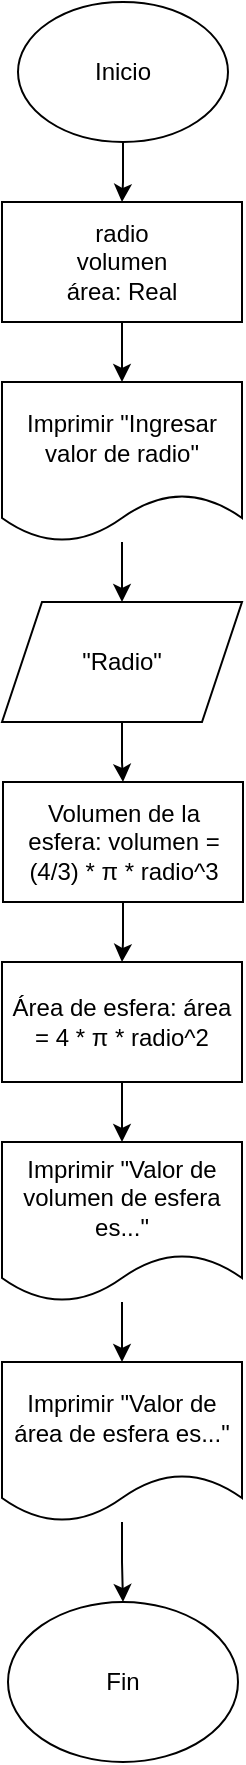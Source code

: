 <mxfile version="26.0.11">
  <diagram name="Página-1" id="szFI6LYf6z54CxzwYcT8">
    <mxGraphModel dx="446" dy="223" grid="1" gridSize="10" guides="1" tooltips="1" connect="1" arrows="1" fold="1" page="1" pageScale="1" pageWidth="850" pageHeight="1100" math="0" shadow="0">
      <root>
        <mxCell id="0" />
        <mxCell id="1" parent="0" />
        <mxCell id="opix6G3ZAJViL-75bnfV-3" value="" style="edgeStyle=orthogonalEdgeStyle;rounded=0;orthogonalLoop=1;jettySize=auto;html=1;" edge="1" parent="1" source="opix6G3ZAJViL-75bnfV-1" target="opix6G3ZAJViL-75bnfV-2">
          <mxGeometry relative="1" as="geometry" />
        </mxCell>
        <mxCell id="opix6G3ZAJViL-75bnfV-1" value="Inicio" style="ellipse;whiteSpace=wrap;html=1;" vertex="1" parent="1">
          <mxGeometry x="373" y="10" width="105" height="70" as="geometry" />
        </mxCell>
        <mxCell id="opix6G3ZAJViL-75bnfV-9" value="" style="edgeStyle=orthogonalEdgeStyle;rounded=0;orthogonalLoop=1;jettySize=auto;html=1;" edge="1" parent="1" source="opix6G3ZAJViL-75bnfV-2" target="opix6G3ZAJViL-75bnfV-8">
          <mxGeometry relative="1" as="geometry" />
        </mxCell>
        <mxCell id="opix6G3ZAJViL-75bnfV-2" value="radio&lt;div&gt;volumen&lt;/div&gt;&lt;div&gt;área: Real&lt;/div&gt;" style="whiteSpace=wrap;html=1;" vertex="1" parent="1">
          <mxGeometry x="365" y="110" width="120" height="60" as="geometry" />
        </mxCell>
        <mxCell id="opix6G3ZAJViL-75bnfV-13" value="" style="edgeStyle=orthogonalEdgeStyle;rounded=0;orthogonalLoop=1;jettySize=auto;html=1;" edge="1" parent="1" source="opix6G3ZAJViL-75bnfV-8" target="opix6G3ZAJViL-75bnfV-12">
          <mxGeometry relative="1" as="geometry" />
        </mxCell>
        <mxCell id="opix6G3ZAJViL-75bnfV-8" value="Imprimir &quot;Ingresar valor de radio&quot;" style="shape=document;whiteSpace=wrap;html=1;boundedLbl=1;" vertex="1" parent="1">
          <mxGeometry x="365" y="200" width="120" height="80" as="geometry" />
        </mxCell>
        <mxCell id="opix6G3ZAJViL-75bnfV-15" value="" style="edgeStyle=orthogonalEdgeStyle;rounded=0;orthogonalLoop=1;jettySize=auto;html=1;" edge="1" parent="1" source="opix6G3ZAJViL-75bnfV-12" target="opix6G3ZAJViL-75bnfV-14">
          <mxGeometry relative="1" as="geometry" />
        </mxCell>
        <mxCell id="opix6G3ZAJViL-75bnfV-12" value="&lt;div&gt;&quot;Radio&quot;&lt;/div&gt;" style="shape=parallelogram;perimeter=parallelogramPerimeter;whiteSpace=wrap;html=1;fixedSize=1;" vertex="1" parent="1">
          <mxGeometry x="365" y="310" width="120" height="60" as="geometry" />
        </mxCell>
        <mxCell id="opix6G3ZAJViL-75bnfV-17" value="" style="edgeStyle=orthogonalEdgeStyle;rounded=0;orthogonalLoop=1;jettySize=auto;html=1;" edge="1" parent="1" source="opix6G3ZAJViL-75bnfV-14" target="opix6G3ZAJViL-75bnfV-16">
          <mxGeometry relative="1" as="geometry" />
        </mxCell>
        <mxCell id="opix6G3ZAJViL-75bnfV-14" value="Volumen de la esfera:&amp;nbsp;volumen = (4/3) * π * radio^3" style="whiteSpace=wrap;html=1;" vertex="1" parent="1">
          <mxGeometry x="365.5" y="400" width="120" height="60" as="geometry" />
        </mxCell>
        <mxCell id="opix6G3ZAJViL-75bnfV-19" value="" style="edgeStyle=orthogonalEdgeStyle;rounded=0;orthogonalLoop=1;jettySize=auto;html=1;" edge="1" parent="1" source="opix6G3ZAJViL-75bnfV-16" target="opix6G3ZAJViL-75bnfV-18">
          <mxGeometry relative="1" as="geometry" />
        </mxCell>
        <mxCell id="opix6G3ZAJViL-75bnfV-16" value="Área de esfera:&amp;nbsp;área = 4 * π * radio^2" style="whiteSpace=wrap;html=1;" vertex="1" parent="1">
          <mxGeometry x="365" y="490" width="120" height="60" as="geometry" />
        </mxCell>
        <mxCell id="opix6G3ZAJViL-75bnfV-21" value="" style="edgeStyle=orthogonalEdgeStyle;rounded=0;orthogonalLoop=1;jettySize=auto;html=1;" edge="1" parent="1" source="opix6G3ZAJViL-75bnfV-18" target="opix6G3ZAJViL-75bnfV-20">
          <mxGeometry relative="1" as="geometry" />
        </mxCell>
        <mxCell id="opix6G3ZAJViL-75bnfV-18" value="Imprimir &quot;Valor de volumen de esfera es...&quot;" style="shape=document;whiteSpace=wrap;html=1;boundedLbl=1;" vertex="1" parent="1">
          <mxGeometry x="365" y="580" width="120" height="80" as="geometry" />
        </mxCell>
        <mxCell id="opix6G3ZAJViL-75bnfV-23" value="" style="edgeStyle=orthogonalEdgeStyle;rounded=0;orthogonalLoop=1;jettySize=auto;html=1;" edge="1" parent="1" source="opix6G3ZAJViL-75bnfV-20" target="opix6G3ZAJViL-75bnfV-22">
          <mxGeometry relative="1" as="geometry" />
        </mxCell>
        <mxCell id="opix6G3ZAJViL-75bnfV-20" value="Imprimir &quot;Valor de área de esfera es...&quot;" style="shape=document;whiteSpace=wrap;html=1;boundedLbl=1;" vertex="1" parent="1">
          <mxGeometry x="365" y="690" width="120" height="80" as="geometry" />
        </mxCell>
        <mxCell id="opix6G3ZAJViL-75bnfV-22" value="Fin" style="ellipse;whiteSpace=wrap;html=1;" vertex="1" parent="1">
          <mxGeometry x="368" y="810" width="115" height="80" as="geometry" />
        </mxCell>
      </root>
    </mxGraphModel>
  </diagram>
</mxfile>

